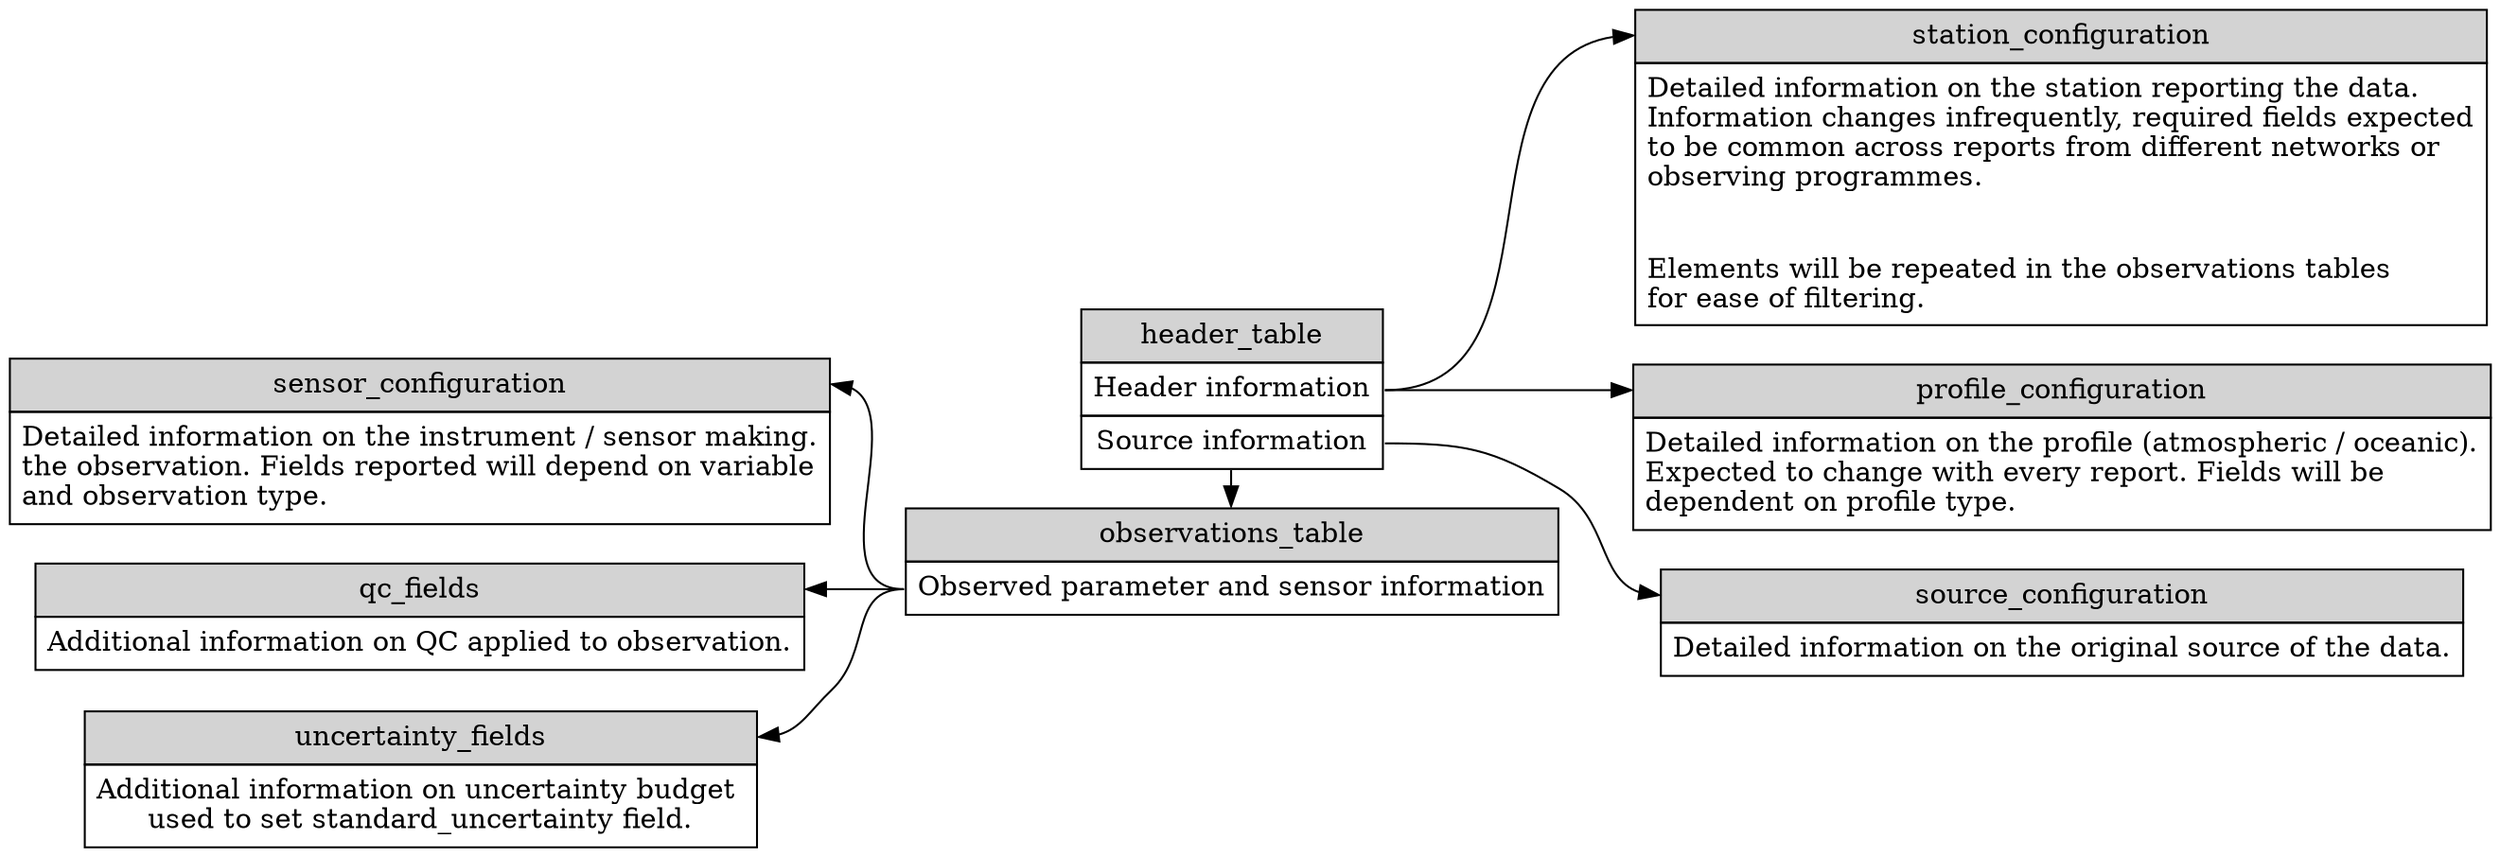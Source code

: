 digraph {
  #node [color=white]
  node [margin="0.01" shape=plaintext]
  rankdir=LR;
  header_table [label=<<TABLE BORDER="0" CELLBORDER="1" CELLSPACING="0" CELLPADDING="5" COLOR="BLACK">
                                <TR><TD PORT="head" COLSPAN="1" ALIGN="center" BGCOLOR="lightgray">header_table</TD></TR>
                                <TR><TD PORT="header">Header information</TD></TR>
                                <TR><TD PORT="source">Source information</TD></TR>
                             </TABLE>>]

  observations_table [label=<<TABLE BORDER="0" CELLBORDER="1" CELLSPACING="0" CELLPADDING="5" COLOR="BLACK">
                                <TR><TD PORT="head" COLSPAN="1" ALIGN="center" BGCOLOR="lightgray">observations_table</TD></TR>
                                <TR><TD PORT="sensor">Observed parameter and sensor information</TD></TR>
                             </TABLE>>]


  station_configuration [label=<<TABLE BORDER="0" CELLBORDER="1" CELLSPACING="0" CELLPADDING="5" COLOR="BLACK" WIDTH="200px">
                                <TR><TD COLSPAN="1" ALIGN="center" BGCOLOR="lightgray" PORT="head">station_configuration</TD></TR>
                                <TR><TD>Detailed information on the station reporting the data.<BR ALIGN="LEFT"/>
Information changes infrequently, required fields expected<BR ALIGN="LEFT"/>
to be common across reports from different networks or <BR ALIGN="LEFT"/>observing programmes.<BR ALIGN="LEFT"/><BR/>&nbsp;
<BR ALIGN="LEFT"/>
Elements will be repeated in the observations tables <BR ALIGN="left"/>for ease of filtering.<BR ALIGN="LEFT"/></TD></TR>
                             </TABLE>>]

profile_configuration [label=<<TABLE BORDER="0" CELLBORDER="1" CELLSPACING="0" CELLPADDING="5" COLOR="BLACK" WIDTH="200px">
                                <TR><TD COLSPAN="1" ALIGN="center" BGCOLOR="lightgray" PORT="head">profile_configuration</TD></TR>
                                <TR><TD>Detailed information on the profile (atmospheric / oceanic).<BR ALIGN="LEFT"/>
Expected to change with every report. Fields will be<BR ALIGN="LEFT"/>
dependent on profile type.<BR ALIGN="LEFT"/></TD></TR>
                             </TABLE>>]

source_configuration [label=<<TABLE BORDER="0" CELLBORDER="1" CELLSPACING="0" CELLPADDING="5" COLOR="BLACK" WIDTH="200px">
                                <TR><TD COLSPAN="1" ALIGN="center" BGCOLOR="lightgray" PORT="head">source_configuration</TD></TR>
                                <TR><TD>Detailed information on the original source of the data.<BR ALIGN="LEFT"/></TD></TR>
                             </TABLE>>]

sensor_configuration [label=<<TABLE BORDER="0" CELLBORDER="1" CELLSPACING="0" CELLPADDING="5" COLOR="BLACK" WIDTH="200px">
                                <TR><TD COLSPAN="1" ALIGN="center" BGCOLOR="lightgray" PORT="head">sensor_configuration</TD></TR>
                                <TR><TD>
Detailed information on the instrument / sensor making.<BR ALIGN="LEFT"/>
the observation. Fields reported will depend on variable<BR ALIGN="LEFT"/>
and observation type.<BR ALIGN="LEFT"/></TD></TR>
                             </TABLE>>]

qc_fields [label=<<TABLE BORDER="0" CELLBORDER="1" CELLSPACING="0" CELLPADDING="5" COLOR="BLACK" WIDTH="200px">
                                <TR><TD COLSPAN="1" ALIGN="center" BGCOLOR="lightgray" PORT="head">qc_fields</TD></TR>
                                <TR><TD>Additional information on QC applied to observation.</TD></TR></TABLE>>]

uncertainty_fields [label=<<TABLE BORDER="0" CELLBORDER="1" CELLSPACING="0" CELLPADDING="5" COLOR="BLACK" WIDTH="200px">
                                <TR><TD COLSPAN="1" ALIGN="center" BGCOLOR="lightgray" PORT="head">uncertainty_fields</TD></TR>
                                <TR><TD>
Additional information on uncertainty budget <BR ALIGN="LEFT"/>
used to set standard_uncertainty field.</TD></TR></TABLE>>]


  
  {
    rank=same;
    header_table;
    observations_table;
  }
  header_table -> observations_table;
  header_table:header -> station_configuration:head;
  header_table:header -> profile_configuration:head;
  header_table:source -> source_configuration:head;
  qc_fields:head -> observations_table:sensor [arrowhead=none, dir=both, arrowtail=normal];
  uncertainty_fields:head -> observations_table:sensor [arrowhead=none, dir=both, arrowtail=normal];
  sensor_configuration:head -> observations_table:sensor [arrowhead=none, dir=both, arrowtail=normal];
}
